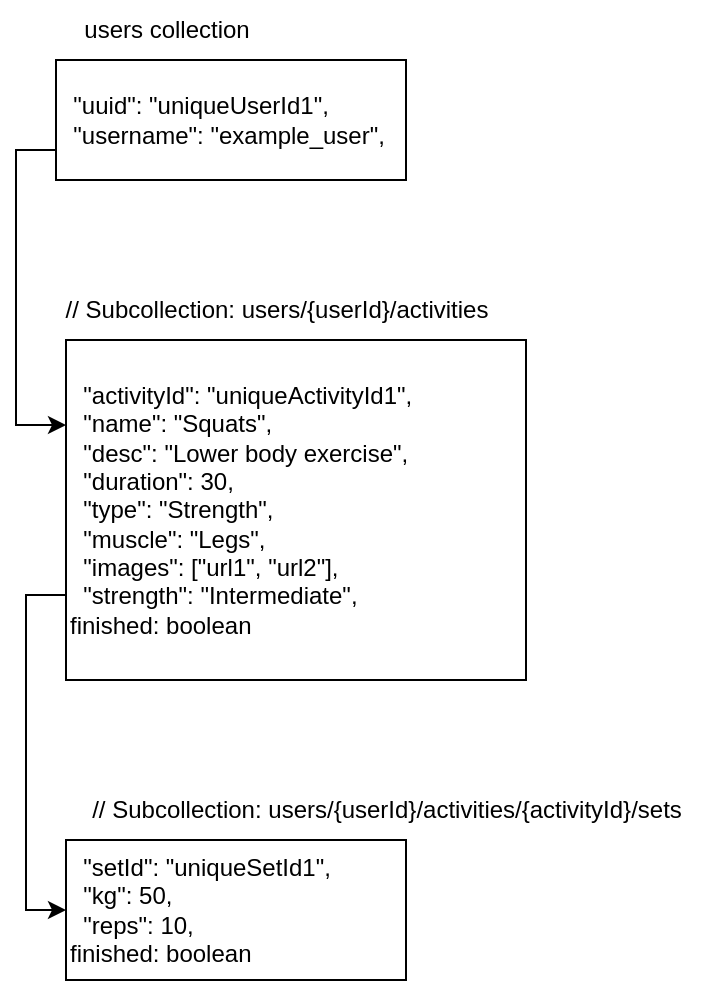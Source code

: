 <mxfile version="22.1.7" type="github">
  <diagram name="Page-1" id="TD_NhwHEzrLlLnmRC9R1">
    <mxGraphModel dx="955" dy="485" grid="1" gridSize="10" guides="1" tooltips="1" connect="1" arrows="1" fold="1" page="1" pageScale="1" pageWidth="827" pageHeight="1169" math="0" shadow="0">
      <root>
        <mxCell id="0" />
        <mxCell id="1" parent="0" />
        <mxCell id="1_sCgLwZF15BT1TkICwS-7" style="edgeStyle=orthogonalEdgeStyle;rounded=0;orthogonalLoop=1;jettySize=auto;html=1;entryX=0;entryY=0.25;entryDx=0;entryDy=0;exitX=0;exitY=0.75;exitDx=0;exitDy=0;" edge="1" parent="1" source="1_sCgLwZF15BT1TkICwS-1" target="1_sCgLwZF15BT1TkICwS-3">
          <mxGeometry relative="1" as="geometry" />
        </mxCell>
        <mxCell id="1_sCgLwZF15BT1TkICwS-1" value="&lt;div&gt;&lt;br&gt;&lt;/div&gt;&lt;div&gt;&amp;nbsp; &quot;uuid&quot;: &quot;uniqueUserId1&quot;,&lt;/div&gt;&lt;div&gt;&amp;nbsp; &quot;username&quot;: &quot;example_user&quot;,&lt;/div&gt;&lt;div&gt;&lt;br&gt;&lt;/div&gt;" style="rounded=0;whiteSpace=wrap;html=1;align=left;" vertex="1" parent="1">
          <mxGeometry x="145" y="80" width="175" height="60" as="geometry" />
        </mxCell>
        <mxCell id="1_sCgLwZF15BT1TkICwS-2" value="users collection" style="text;html=1;align=center;verticalAlign=middle;resizable=0;points=[];autosize=1;strokeColor=none;fillColor=none;" vertex="1" parent="1">
          <mxGeometry x="145" y="50" width="110" height="30" as="geometry" />
        </mxCell>
        <mxCell id="1_sCgLwZF15BT1TkICwS-8" style="edgeStyle=orthogonalEdgeStyle;rounded=0;orthogonalLoop=1;jettySize=auto;html=1;entryX=0;entryY=0.5;entryDx=0;entryDy=0;exitX=0;exitY=0.75;exitDx=0;exitDy=0;" edge="1" parent="1" source="1_sCgLwZF15BT1TkICwS-3" target="1_sCgLwZF15BT1TkICwS-5">
          <mxGeometry relative="1" as="geometry" />
        </mxCell>
        <mxCell id="1_sCgLwZF15BT1TkICwS-3" value="&lt;div&gt;&amp;nbsp; &quot;activityId&quot;: &quot;uniqueActivityId1&quot;,&lt;/div&gt;&lt;div&gt;&amp;nbsp; &quot;name&quot;: &quot;Squats&quot;,&lt;/div&gt;&lt;div&gt;&amp;nbsp; &quot;desc&quot;: &quot;Lower body exercise&quot;,&lt;/div&gt;&lt;div&gt;&amp;nbsp; &quot;duration&quot;: 30,&lt;/div&gt;&lt;div&gt;&amp;nbsp; &quot;type&quot;: &quot;Strength&quot;,&lt;/div&gt;&lt;div&gt;&amp;nbsp; &quot;muscle&quot;: &quot;Legs&quot;,&lt;/div&gt;&lt;div&gt;&amp;nbsp; &quot;images&quot;: [&quot;url1&quot;, &quot;url2&quot;],&lt;/div&gt;&lt;div&gt;&amp;nbsp; &quot;strength&quot;: &quot;Intermediate&quot;,&lt;/div&gt;&lt;div&gt;finished: boolean&lt;/div&gt;" style="rounded=0;whiteSpace=wrap;html=1;align=left;" vertex="1" parent="1">
          <mxGeometry x="150" y="220" width="230" height="170" as="geometry" />
        </mxCell>
        <mxCell id="1_sCgLwZF15BT1TkICwS-4" value="// Subcollection: users/{userId}/activities" style="text;html=1;align=center;verticalAlign=middle;resizable=0;points=[];autosize=1;strokeColor=none;fillColor=none;" vertex="1" parent="1">
          <mxGeometry x="140" y="190" width="230" height="30" as="geometry" />
        </mxCell>
        <mxCell id="1_sCgLwZF15BT1TkICwS-5" value="&lt;div&gt;&amp;nbsp; &quot;setId&quot;: &quot;uniqueSetId1&quot;,&lt;/div&gt;&lt;div&gt;&amp;nbsp; &quot;kg&quot;: 50,&lt;/div&gt;&lt;div&gt;&amp;nbsp; &quot;reps&quot;: 10,&amp;nbsp;&lt;/div&gt;&lt;div style=&quot;&quot;&gt;finished: boolean&lt;/div&gt;" style="rounded=0;whiteSpace=wrap;html=1;align=left;" vertex="1" parent="1">
          <mxGeometry x="150" y="470" width="170" height="70" as="geometry" />
        </mxCell>
        <mxCell id="1_sCgLwZF15BT1TkICwS-6" value="// Subcollection: users/{userId}/activities/{activityId}/sets" style="text;html=1;align=center;verticalAlign=middle;resizable=0;points=[];autosize=1;strokeColor=none;fillColor=none;" vertex="1" parent="1">
          <mxGeometry x="150" y="440" width="320" height="30" as="geometry" />
        </mxCell>
      </root>
    </mxGraphModel>
  </diagram>
</mxfile>
